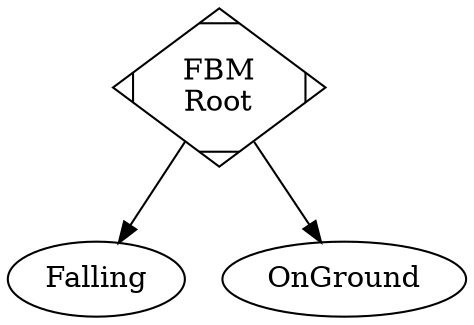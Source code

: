 // FBM - the Falling Body Machine
// Hierarchy - Graphviz Dot
// Directed Graph
digraph G {
    start [label="FBM\nRoot",shape=Mdiamond];
    
    start -> Falling;
    start -> OnGround;
}
